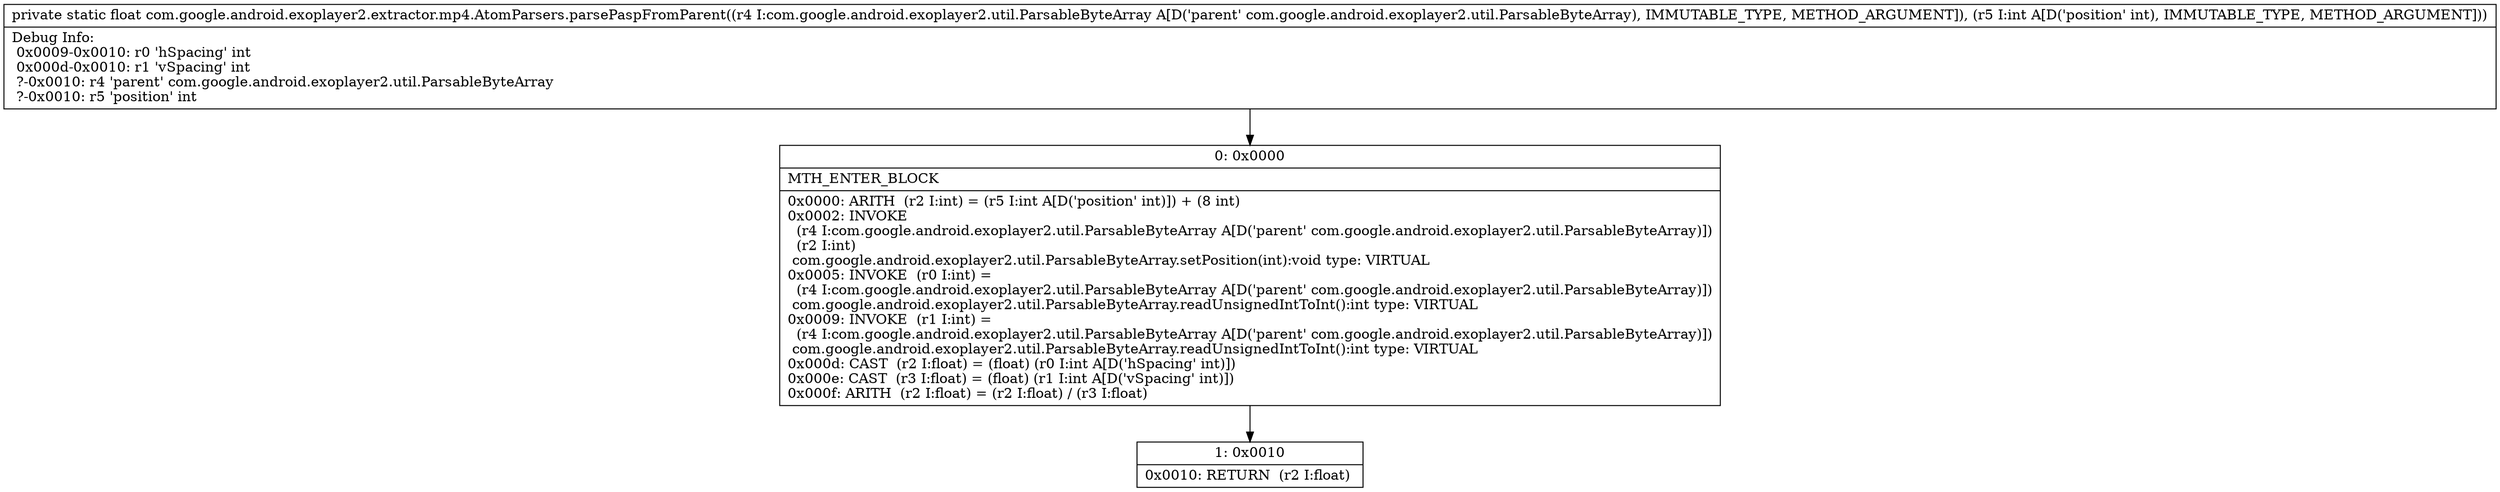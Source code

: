 digraph "CFG forcom.google.android.exoplayer2.extractor.mp4.AtomParsers.parsePaspFromParent(Lcom\/google\/android\/exoplayer2\/util\/ParsableByteArray;I)F" {
Node_0 [shape=record,label="{0\:\ 0x0000|MTH_ENTER_BLOCK\l|0x0000: ARITH  (r2 I:int) = (r5 I:int A[D('position' int)]) + (8 int) \l0x0002: INVOKE  \l  (r4 I:com.google.android.exoplayer2.util.ParsableByteArray A[D('parent' com.google.android.exoplayer2.util.ParsableByteArray)])\l  (r2 I:int)\l com.google.android.exoplayer2.util.ParsableByteArray.setPosition(int):void type: VIRTUAL \l0x0005: INVOKE  (r0 I:int) = \l  (r4 I:com.google.android.exoplayer2.util.ParsableByteArray A[D('parent' com.google.android.exoplayer2.util.ParsableByteArray)])\l com.google.android.exoplayer2.util.ParsableByteArray.readUnsignedIntToInt():int type: VIRTUAL \l0x0009: INVOKE  (r1 I:int) = \l  (r4 I:com.google.android.exoplayer2.util.ParsableByteArray A[D('parent' com.google.android.exoplayer2.util.ParsableByteArray)])\l com.google.android.exoplayer2.util.ParsableByteArray.readUnsignedIntToInt():int type: VIRTUAL \l0x000d: CAST  (r2 I:float) = (float) (r0 I:int A[D('hSpacing' int)]) \l0x000e: CAST  (r3 I:float) = (float) (r1 I:int A[D('vSpacing' int)]) \l0x000f: ARITH  (r2 I:float) = (r2 I:float) \/ (r3 I:float) \l}"];
Node_1 [shape=record,label="{1\:\ 0x0010|0x0010: RETURN  (r2 I:float) \l}"];
MethodNode[shape=record,label="{private static float com.google.android.exoplayer2.extractor.mp4.AtomParsers.parsePaspFromParent((r4 I:com.google.android.exoplayer2.util.ParsableByteArray A[D('parent' com.google.android.exoplayer2.util.ParsableByteArray), IMMUTABLE_TYPE, METHOD_ARGUMENT]), (r5 I:int A[D('position' int), IMMUTABLE_TYPE, METHOD_ARGUMENT]))  | Debug Info:\l  0x0009\-0x0010: r0 'hSpacing' int\l  0x000d\-0x0010: r1 'vSpacing' int\l  ?\-0x0010: r4 'parent' com.google.android.exoplayer2.util.ParsableByteArray\l  ?\-0x0010: r5 'position' int\l}"];
MethodNode -> Node_0;
Node_0 -> Node_1;
}


